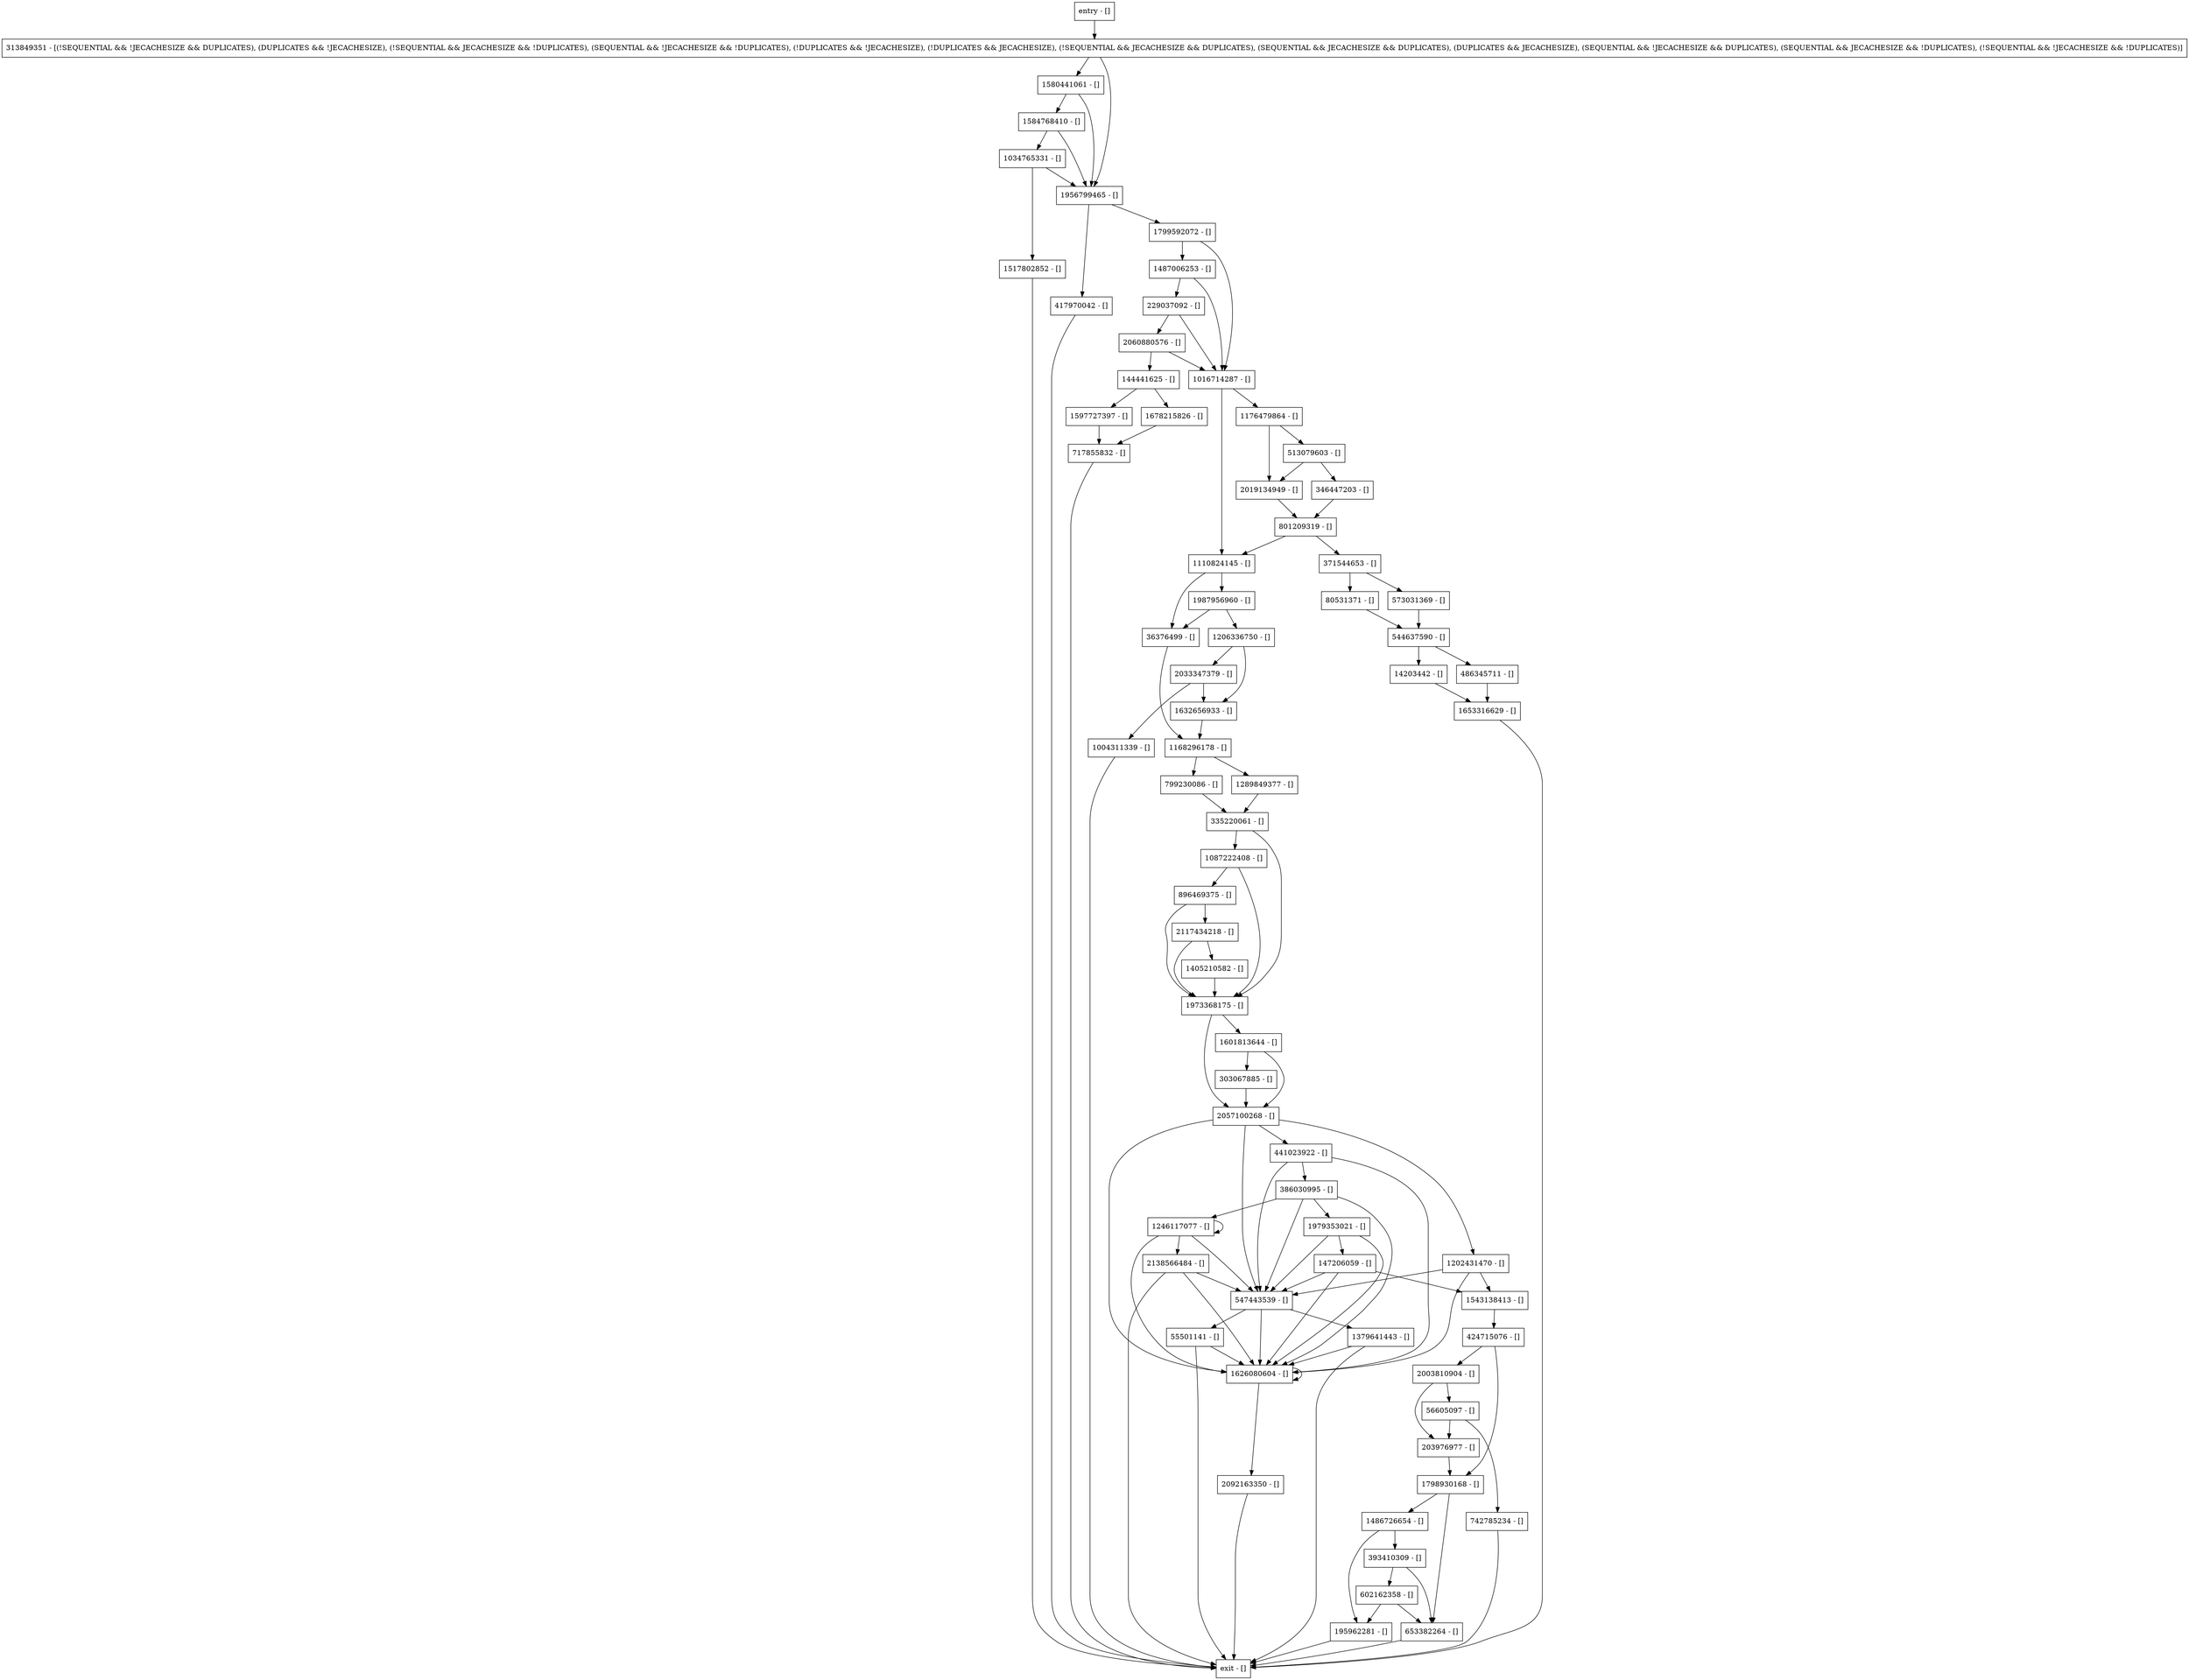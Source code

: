 digraph logInternal {
node [shape=record];
229037092 [label="229037092 - []"];
56605097 [label="56605097 - []"];
1206336750 [label="1206336750 - []"];
1987956960 [label="1987956960 - []"];
2060880576 [label="2060880576 - []"];
2138566484 [label="2138566484 - []"];
513079603 [label="513079603 - []"];
144441625 [label="144441625 - []"];
1405210582 [label="1405210582 - []"];
1168296178 [label="1168296178 - []"];
1956799465 [label="1956799465 - []"];
195962281 [label="195962281 - []"];
1632656933 [label="1632656933 - []"];
1246117077 [label="1246117077 - []"];
1597727397 [label="1597727397 - []"];
1289849377 [label="1289849377 - []"];
1601813644 [label="1601813644 - []"];
742785234 [label="742785234 - []"];
313849351 [label="313849351 - [(!SEQUENTIAL && !JECACHESIZE && DUPLICATES), (DUPLICATES && !JECACHESIZE), (!SEQUENTIAL && JECACHESIZE && !DUPLICATES), (SEQUENTIAL && !JECACHESIZE && !DUPLICATES), (!DUPLICATES && !JECACHESIZE), (!DUPLICATES && JECACHESIZE), (!SEQUENTIAL && JECACHESIZE && DUPLICATES), (SEQUENTIAL && JECACHESIZE && DUPLICATES), (DUPLICATES && JECACHESIZE), (SEQUENTIAL && !JECACHESIZE && DUPLICATES), (SEQUENTIAL && JECACHESIZE && !DUPLICATES), (!SEQUENTIAL && !JECACHESIZE && !DUPLICATES)]"];
1486726654 [label="1486726654 - []"];
653382264 [label="653382264 - []"];
1176479864 [label="1176479864 - []"];
303067885 [label="303067885 - []"];
801209319 [label="801209319 - []"];
14203442 [label="14203442 - []"];
55501141 [label="55501141 - []"];
2117434218 [label="2117434218 - []"];
417970042 [label="417970042 - []"];
1087222408 [label="1087222408 - []"];
203976977 [label="203976977 - []"];
1517802852 [label="1517802852 - []"];
entry [label="entry - []"];
exit [label="exit - []"];
1979353021 [label="1979353021 - []"];
371544653 [label="371544653 - []"];
1584768410 [label="1584768410 - []"];
1004311339 [label="1004311339 - []"];
393410309 [label="393410309 - []"];
335220061 [label="335220061 - []"];
424715076 [label="424715076 - []"];
2092163350 [label="2092163350 - []"];
799230086 [label="799230086 - []"];
1798930168 [label="1798930168 - []"];
1379641443 [label="1379641443 - []"];
717855832 [label="717855832 - []"];
602162358 [label="602162358 - []"];
147206059 [label="147206059 - []"];
573031369 [label="573031369 - []"];
547443539 [label="547443539 - []"];
80531371 [label="80531371 - []"];
1799592072 [label="1799592072 - []"];
2057100268 [label="2057100268 - []"];
2033347379 [label="2033347379 - []"];
1973368175 [label="1973368175 - []"];
386030995 [label="386030995 - []"];
2019134949 [label="2019134949 - []"];
2003810904 [label="2003810904 - []"];
544637590 [label="544637590 - []"];
1580441061 [label="1580441061 - []"];
486345711 [label="486345711 - []"];
1202431470 [label="1202431470 - []"];
1110824145 [label="1110824145 - []"];
1653316629 [label="1653316629 - []"];
1626080604 [label="1626080604 - []"];
1487006253 [label="1487006253 - []"];
1016714287 [label="1016714287 - []"];
441023922 [label="441023922 - []"];
346447203 [label="346447203 - []"];
1034765331 [label="1034765331 - []"];
896469375 [label="896469375 - []"];
1678215826 [label="1678215826 - []"];
36376499 [label="36376499 - []"];
1543138413 [label="1543138413 - []"];
entry;
exit;
229037092 -> 1016714287;
229037092 -> 2060880576;
56605097 -> 742785234;
56605097 -> 203976977;
1206336750 -> 2033347379;
1206336750 -> 1632656933;
1987956960 -> 36376499;
1987956960 -> 1206336750;
2060880576 -> 144441625;
2060880576 -> 1016714287;
2138566484 -> exit;
2138566484 -> 1626080604;
2138566484 -> 547443539;
513079603 -> 346447203;
513079603 -> 2019134949;
144441625 -> 1678215826;
144441625 -> 1597727397;
1405210582 -> 1973368175;
1168296178 -> 1289849377;
1168296178 -> 799230086;
1956799465 -> 1799592072;
1956799465 -> 417970042;
195962281 -> exit;
1632656933 -> 1168296178;
1246117077 -> 2138566484;
1246117077 -> 1626080604;
1246117077 -> 1246117077;
1246117077 -> 547443539;
1597727397 -> 717855832;
1289849377 -> 335220061;
1601813644 -> 2057100268;
1601813644 -> 303067885;
742785234 -> exit;
313849351 -> 1580441061;
313849351 -> 1956799465;
1486726654 -> 195962281;
1486726654 -> 393410309;
653382264 -> exit;
1176479864 -> 513079603;
1176479864 -> 2019134949;
303067885 -> 2057100268;
801209319 -> 1110824145;
801209319 -> 371544653;
14203442 -> 1653316629;
55501141 -> exit;
55501141 -> 1626080604;
2117434218 -> 1405210582;
2117434218 -> 1973368175;
417970042 -> exit;
1087222408 -> 896469375;
1087222408 -> 1973368175;
203976977 -> 1798930168;
1517802852 -> exit;
entry -> 313849351;
1979353021 -> 1626080604;
1979353021 -> 147206059;
1979353021 -> 547443539;
371544653 -> 80531371;
371544653 -> 573031369;
1584768410 -> 1034765331;
1584768410 -> 1956799465;
1004311339 -> exit;
393410309 -> 653382264;
393410309 -> 602162358;
335220061 -> 1973368175;
335220061 -> 1087222408;
424715076 -> 1798930168;
424715076 -> 2003810904;
2092163350 -> exit;
799230086 -> 335220061;
1798930168 -> 1486726654;
1798930168 -> 653382264;
1379641443 -> exit;
1379641443 -> 1626080604;
717855832 -> exit;
602162358 -> 653382264;
602162358 -> 195962281;
147206059 -> 1626080604;
147206059 -> 1543138413;
147206059 -> 547443539;
573031369 -> 544637590;
547443539 -> 1626080604;
547443539 -> 1379641443;
547443539 -> 55501141;
80531371 -> 544637590;
1799592072 -> 1487006253;
1799592072 -> 1016714287;
2057100268 -> 1202431470;
2057100268 -> 1626080604;
2057100268 -> 441023922;
2057100268 -> 547443539;
2033347379 -> 1004311339;
2033347379 -> 1632656933;
1973368175 -> 1601813644;
1973368175 -> 2057100268;
386030995 -> 1979353021;
386030995 -> 1626080604;
386030995 -> 1246117077;
386030995 -> 547443539;
2019134949 -> 801209319;
2003810904 -> 56605097;
2003810904 -> 203976977;
544637590 -> 486345711;
544637590 -> 14203442;
1580441061 -> 1956799465;
1580441061 -> 1584768410;
486345711 -> 1653316629;
1202431470 -> 1626080604;
1202431470 -> 1543138413;
1202431470 -> 547443539;
1110824145 -> 36376499;
1110824145 -> 1987956960;
1653316629 -> exit;
1626080604 -> 2092163350;
1626080604 -> 1626080604;
1487006253 -> 229037092;
1487006253 -> 1016714287;
1016714287 -> 1110824145;
1016714287 -> 1176479864;
441023922 -> 1626080604;
441023922 -> 386030995;
441023922 -> 547443539;
346447203 -> 801209319;
1034765331 -> 1517802852;
1034765331 -> 1956799465;
896469375 -> 1973368175;
896469375 -> 2117434218;
1678215826 -> 717855832;
36376499 -> 1168296178;
1543138413 -> 424715076;
}
